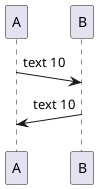 {
  "sha1": "bdi8wnmla5eyayo6czoik6kg4dt7ctg",
  "insertion": {
    "when": "2024-05-30T20:48:22.070Z",
    "url": "https://forum.plantuml.net/14145/plantuml-draw-odd-line?show=15972#c15972",
    "user": "plantuml@gmail.com"
  }
}
@startuml
participant A
participant B

A ->(10) B: text 10
B ->(10) A: text 10

@enduml
